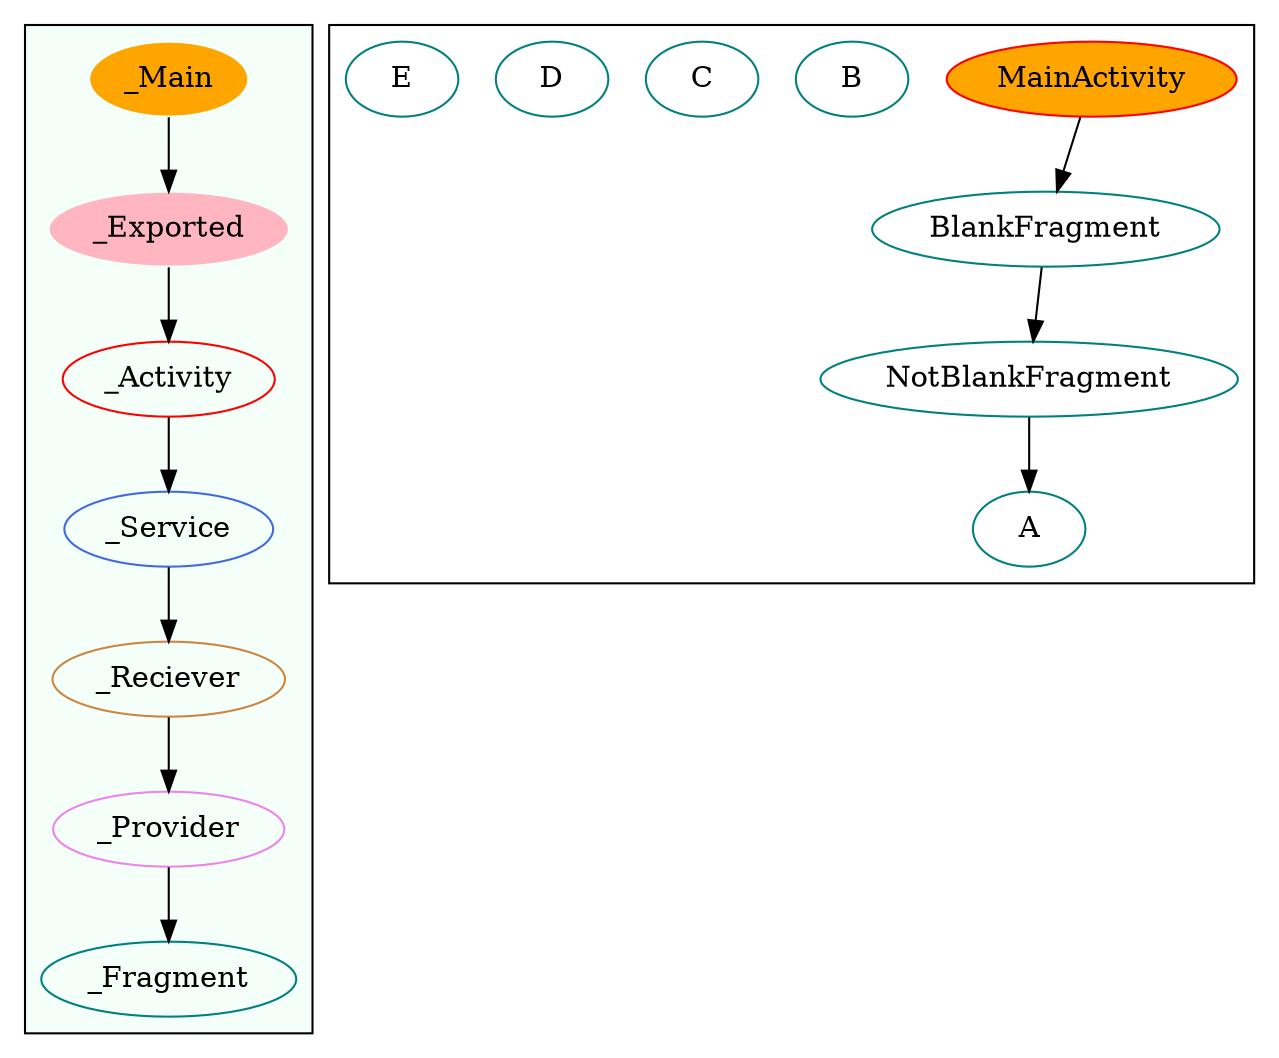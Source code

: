 digraph G {
subgraph cluster_legend{ 
bgcolor=mintcream;
_Activity[color = red];
_Service[color = royalblue];
_Provider[color = violet];
_Reciever[color = peru];
_Fragment[color = teal];
_Main[style=filled, fillcolor=orange, color = mintcream];
_Exported[style=filled, fillcolor=lightpink, color = mintcream];
_Main -> _Exported -> _Activity -> _Service -> _Reciever -> _Provider -> _Fragment; 
}
subgraph cluster_component{ 
MainActivity[style=filled, fillcolor=orange, color = red];
BlankFragment[color = teal];
NotBlankFragment[color = teal];
B[color = teal];
C[color = teal];
D[color = teal];
E[color = teal];
A[color = teal];
BlankFragment->NotBlankFragment;
MainActivity->BlankFragment;
NotBlankFragment->A;
}
}
